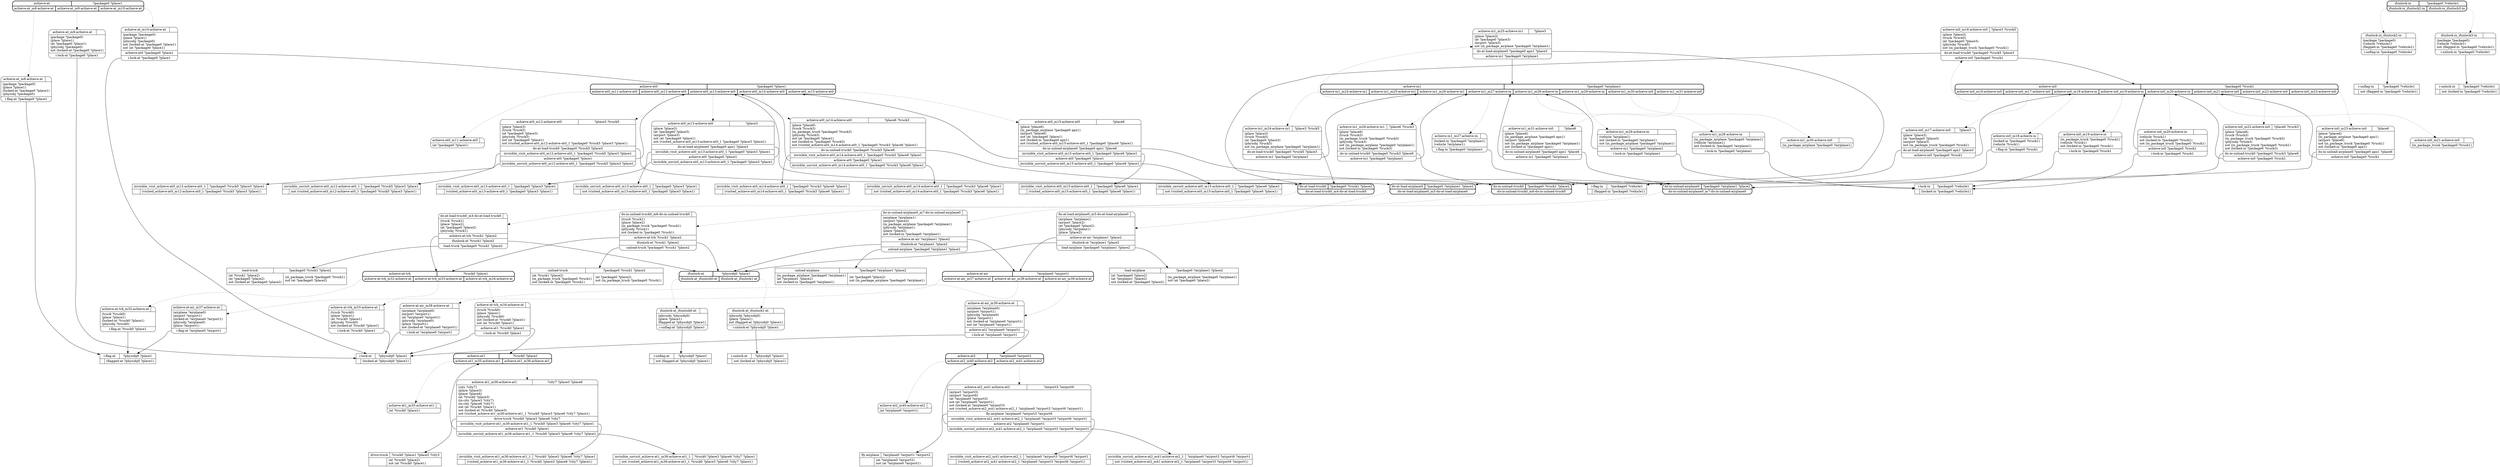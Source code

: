 // Generated by Hype
digraph "logistics" {
  nodesep=1
  ranksep=1
  // Operators
  node [shape=record]
  "load-truck" [
    label="{{\N|?package0 ?truck1 ?place2}|{(at ?truck1 ?place2)\l(at ?package0 ?place2)\lnot (locked-at ?package0 ?place2)\l|(in_package_truck ?package0 ?truck1)\lnot (at ?package0 ?place2)\l}}"
  ]
  "load-airplane" [
    label="{{\N|?package0 ?airplane1 ?place2}|{(at ?package0 ?place2)\l(at ?airplane1 ?place2)\lnot (locked-at ?package0 ?place2)\l|(in_package_airplane ?package0 ?airplane1)\lnot (at ?package0 ?place2)\l}}"
  ]
  "unload-truck" [
    label="{{\N|?package0 ?truck1 ?place2}|{(at ?truck1 ?place2)\l(in_package_truck ?package0 ?truck1)\lnot (locked-in ?package0 ?truck1)\l|(at ?package0 ?place2)\lnot (in_package_truck ?package0 ?truck1)\l}}"
  ]
  "unload-airplane" [
    label="{{\N|?package0 ?airplane1 ?place2}|{(in_package_airplane ?package0 ?airplane1)\l(at ?airplane1 ?place2)\lnot (locked-in ?package0 ?airplane1)\l|(at ?package0 ?place2)\lnot (in_package_airplane ?package0 ?airplane1)\l}}"
  ]
  "drive-truck" [
    label="{{\N|?truck0 ?place1 ?place2 ?city3}|{|(at ?truck0 ?place2)\lnot (at ?truck0 ?place1)\l}}"
  ]
  "fly-airplane" [
    label="{{\N|?airplane0 ?airport1 ?airport2}|{|(at ?airplane0 ?airport2)\lnot (at ?airplane0 ?airport1)\l}}"
  ]
  "i-lock-at" [
    label="{{\N|?physobj0 ?place1}|{|(locked-at ?physobj0 ?place1)\l}}"
  ]
  "i-unlock-at" [
    label="{{\N|?physobj0 ?place1}|{|not (locked-at ?physobj0 ?place1)\l}}"
  ]
  "i-flag-at" [
    label="{{\N|?physobj0 ?place1}|{|(flagged-at ?physobj0 ?place1)\l}}"
  ]
  "i-unflag-at" [
    label="{{\N|?physobj0 ?place1}|{|not (flagged-at ?physobj0 ?place1)\l}}"
  ]
  "i-lock-in" [
    label="{{\N|?package0 ?vehicle1}|{|(locked-in ?package0 ?vehicle1)\l}}"
  ]
  "i-unlock-in" [
    label="{{\N|?package0 ?vehicle1}|{|not (locked-in ?package0 ?vehicle1)\l}}"
  ]
  "i-flag-in" [
    label="{{\N|?package0 ?vehicle1}|{|(flagged-in ?package0 ?vehicle1)\l}}"
  ]
  "i-unflag-in" [
    label="{{\N|?package0 ?vehicle1}|{|not (flagged-in ?package0 ?vehicle1)\l}}"
  ]
  "invisible_visit_achieve-at1_m36-achieve-at1_1" [
    label="{{\N|?truck0 ?place3 ?place6 ?city7 ?place1}|{|(visited_achieve-at1_m36-achieve-at1_1 ?truck0 ?place3 ?place6 ?city7 ?place1)\l}}"
  ]
  "invisible_unvisit_achieve-at1_m36-achieve-at1_1" [
    label="{{\N|?truck0 ?place3 ?place6 ?city7 ?place1}|{|not (visited_achieve-at1_m36-achieve-at1_1 ?truck0 ?place3 ?place6 ?city7 ?place1)\l}}"
  ]
  "invisible_visit_achieve-at0_m12-achieve-at0_1" [
    label="{{\N|?package0 ?truck5 ?place3 ?place1}|{|(visited_achieve-at0_m12-achieve-at0_1 ?package0 ?truck5 ?place3 ?place1)\l}}"
  ]
  "invisible_unvisit_achieve-at0_m12-achieve-at0_1" [
    label="{{\N|?package0 ?truck5 ?place3 ?place1}|{|not (visited_achieve-at0_m12-achieve-at0_1 ?package0 ?truck5 ?place3 ?place1)\l}}"
  ]
  "invisible_visit_achieve-at2_m41-achieve-at2_1" [
    label="{{\N|?airplane0 ?airport3 ?airport6 ?airport1}|{|(visited_achieve-at2_m41-achieve-at2_1 ?airplane0 ?airport3 ?airport6 ?airport1)\l}}"
  ]
  "invisible_unvisit_achieve-at2_m41-achieve-at2_1" [
    label="{{\N|?airplane0 ?airport3 ?airport6 ?airport1}|{|not (visited_achieve-at2_m41-achieve-at2_1 ?airplane0 ?airport3 ?airport6 ?airport1)\l}}"
  ]
  "invisible_visit_achieve-at0_m13-achieve-at0_1" [
    label="{{\N|?package0 ?place3 ?place1}|{|(visited_achieve-at0_m13-achieve-at0_1 ?package0 ?place3 ?place1)\l}}"
  ]
  "invisible_unvisit_achieve-at0_m13-achieve-at0_1" [
    label="{{\N|?package0 ?place3 ?place1}|{|not (visited_achieve-at0_m13-achieve-at0_1 ?package0 ?place3 ?place1)\l}}"
  ]
  "invisible_visit_achieve-at0_m14-achieve-at0_1" [
    label="{{\N|?package0 ?truck3 ?place6 ?place1}|{|(visited_achieve-at0_m14-achieve-at0_1 ?package0 ?truck3 ?place6 ?place1)\l}}"
  ]
  "invisible_unvisit_achieve-at0_m14-achieve-at0_1" [
    label="{{\N|?package0 ?truck3 ?place6 ?place1}|{|not (visited_achieve-at0_m14-achieve-at0_1 ?package0 ?truck3 ?place6 ?place1)\l}}"
  ]
  "invisible_visit_achieve-at0_m15-achieve-at0_1" [
    label="{{\N|?package0 ?place6 ?place1}|{|(visited_achieve-at0_m15-achieve-at0_1 ?package0 ?place6 ?place1)\l}}"
  ]
  "invisible_unvisit_achieve-at0_m15-achieve-at0_1" [
    label="{{\N|?package0 ?place6 ?place1}|{|not (visited_achieve-at0_m15-achieve-at0_1 ?package0 ?place6 ?place1)\l}}"
  ]
  // Methods
  node [shape=Mrecord]
  "ifunlock-at" [
    style=bold
    label="{{\N|?physobj0 ?place1}|{<0>ifunlock-at_ifunlock0-at|<1>ifunlock-at_ifunlock1-at}}"
  ]
  "ifunlock-at_ifunlock0-at" [
    label="{{\N|}|(physobj ?physobj0)\l(place ?place1)\l(flagged-at ?physobj0 ?place1)\l|<0>i-unflag-at ?physobj0 ?place1}"
  ]
  "ifunlock-at":0 -> "ifunlock-at_ifunlock0-at" [style=dotted]
  "ifunlock-at_ifunlock0-at":0 -> "i-unflag-at"
  "ifunlock-at_ifunlock1-at" [
    label="{{\N|}|(physobj ?physobj0)\l(place ?place1)\lnot (flagged-at ?physobj0 ?place1)\l|<0>i-unlock-at ?physobj0 ?place1}"
  ]
  "ifunlock-at":1 -> "ifunlock-at_ifunlock1-at" [style=dotted]
  "ifunlock-at_ifunlock1-at":0 -> "i-unlock-at"
  "ifunlock-in" [
    style=bold
    label="{{\N|?package0 ?vehicle1}|{<0>ifunlock-in_ifunlock2-in|<1>ifunlock-in_ifunlock3-in}}"
  ]
  "ifunlock-in_ifunlock2-in" [
    label="{{\N|}|(package ?package0)\l(vehicle ?vehicle1)\l(flagged-in ?package0 ?vehicle1)\l|<0>i-unflag-in ?package0 ?vehicle1}"
  ]
  "ifunlock-in":0 -> "ifunlock-in_ifunlock2-in" [style=dotted]
  "ifunlock-in_ifunlock2-in":0 -> "i-unflag-in"
  "ifunlock-in_ifunlock3-in" [
    label="{{\N|}|(package ?package0)\l(vehicle ?vehicle1)\lnot (flagged-in ?package0 ?vehicle1)\l|<0>i-unlock-in ?package0 ?vehicle1}"
  ]
  "ifunlock-in":1 -> "ifunlock-in_ifunlock3-in" [style=dotted]
  "ifunlock-in_ifunlock3-in":0 -> "i-unlock-in"
  "do-at-load-truck0" [
    style=bold
    label="{{\N|?package0 ?truck1 ?place2}|{<0>do-at-load-truck0_m4-do-at-load-truck0}}"
  ]
  "do-at-load-truck0_m4-do-at-load-truck0" [
    label="{{\N|}|(truck ?truck1)\l(place ?place2)\l(at ?package0 ?place2)\l(physobj ?truck1)\l|<0>achieve-at-trk ?truck1 ?place2|<1>ifunlock-at ?truck1 ?place2|<2>load-truck ?package0 ?truck1 ?place2}"
  ]
  "do-at-load-truck0":0 -> "do-at-load-truck0_m4-do-at-load-truck0" [style=dotted]
  "do-at-load-truck0_m4-do-at-load-truck0":0 -> "achieve-at-trk"
  "do-at-load-truck0_m4-do-at-load-truck0":1 -> "ifunlock-at"
  "do-at-load-truck0_m4-do-at-load-truck0":2 -> "load-truck"
  "do-at-load-airplane0" [
    style=bold
    label="{{\N|?package0 ?airplane1 ?place2}|{<0>do-at-load-airplane0_m5-do-at-load-airplane0}}"
  ]
  "do-at-load-airplane0_m5-do-at-load-airplane0" [
    label="{{\N|}|(airplane ?airplane1)\l(airport ?place2)\l(at ?package0 ?place2)\l(physobj ?airplane1)\l(place ?place2)\l|<0>achieve-at-air ?airplane1 ?place2|<1>ifunlock-at ?airplane1 ?place2|<2>load-airplane ?package0 ?airplane1 ?place2}"
  ]
  "do-at-load-airplane0":0 -> "do-at-load-airplane0_m5-do-at-load-airplane0" [style=dotted]
  "do-at-load-airplane0_m5-do-at-load-airplane0":0 -> "achieve-at-air"
  "do-at-load-airplane0_m5-do-at-load-airplane0":1 -> "ifunlock-at"
  "do-at-load-airplane0_m5-do-at-load-airplane0":2 -> "load-airplane"
  "do-in-unload-truck0" [
    style=bold
    label="{{\N|?package0 ?truck1 ?place2}|{<0>do-in-unload-truck0_m6-do-in-unload-truck0}}"
  ]
  "do-in-unload-truck0_m6-do-in-unload-truck0" [
    label="{{\N|}|(truck ?truck1)\l(place ?place2)\l(in_package_truck ?package0 ?truck1)\l(physobj ?truck1)\lnot (locked-in ?package0 ?truck1)\l|<0>achieve-at-trk ?truck1 ?place2|<1>ifunlock-at ?truck1 ?place2|<2>unload-truck ?package0 ?truck1 ?place2}"
  ]
  "do-in-unload-truck0":0 -> "do-in-unload-truck0_m6-do-in-unload-truck0" [style=dotted]
  "do-in-unload-truck0_m6-do-in-unload-truck0":0 -> "achieve-at-trk"
  "do-in-unload-truck0_m6-do-in-unload-truck0":1 -> "ifunlock-at"
  "do-in-unload-truck0_m6-do-in-unload-truck0":2 -> "unload-truck"
  "do-in-unload-airplane0" [
    style=bold
    label="{{\N|?package0 ?airplane1 ?place2}|{<0>do-in-unload-airplane0_m7-do-in-unload-airplane0}}"
  ]
  "do-in-unload-airplane0_m7-do-in-unload-airplane0" [
    label="{{\N|}|(airplane ?airplane1)\l(airport ?place2)\l(in_package_airplane ?package0 ?airplane1)\l(physobj ?airplane1)\l(place ?place2)\lnot (locked-in ?package0 ?airplane1)\l|<0>achieve-at-air ?airplane1 ?place2|<1>ifunlock-at ?airplane1 ?place2|<2>unload-airplane ?package0 ?airplane1 ?place2}"
  ]
  "do-in-unload-airplane0":0 -> "do-in-unload-airplane0_m7-do-in-unload-airplane0" [style=dotted]
  "do-in-unload-airplane0_m7-do-in-unload-airplane0":0 -> "achieve-at-air"
  "do-in-unload-airplane0_m7-do-in-unload-airplane0":1 -> "ifunlock-at"
  "do-in-unload-airplane0_m7-do-in-unload-airplane0":2 -> "unload-airplane"
  "achieve-at" [
    style=bold
    label="{{\N|?package0 ?place1}|{<0>achieve-at_m8-achieve-at|<1>achieve-at_m9-achieve-at|<2>achieve-at_m10-achieve-at}}"
  ]
  "achieve-at_m8-achieve-at" [
    label="{{\N|}|(package ?package0)\l(place ?place1)\l(locked-at ?package0 ?place1)\l(physobj ?package0)\l|<0>i-flag-at ?package0 ?place1}"
  ]
  "achieve-at":0 -> "achieve-at_m8-achieve-at" [style=dotted]
  "achieve-at_m8-achieve-at":0 -> "i-flag-at"
  "achieve-at_m9-achieve-at" [
    label="{{\N|}|(package ?package0)\l(place ?place1)\l(at ?package0 ?place1)\l(physobj ?package0)\lnot (locked-at ?package0 ?place1)\l|<0>i-lock-at ?package0 ?place1}"
  ]
  "achieve-at":1 -> "achieve-at_m9-achieve-at" [style=dotted]
  "achieve-at_m9-achieve-at":0 -> "i-lock-at"
  "achieve-at_m10-achieve-at" [
    label="{{\N|}|(package ?package0)\l(place ?place1)\l(physobj ?package0)\lnot (locked-at ?package0 ?place1)\lnot (at ?package0 ?place1)\l|<0>achieve-at0 ?package0 ?place1|<1>i-lock-at ?package0 ?place1}"
  ]
  "achieve-at":2 -> "achieve-at_m10-achieve-at" [style=dotted]
  "achieve-at_m10-achieve-at":0 -> "achieve-at0"
  "achieve-at_m10-achieve-at":1 -> "i-lock-at"
  "achieve-at0" [
    style=bold
    label="{{\N|?package0 ?place1}|{<0>achieve-at0_m11-achieve-at0|<1>achieve-at0_m12-achieve-at0|<2>achieve-at0_m13-achieve-at0|<3>achieve-at0_m14-achieve-at0|<4>achieve-at0_m15-achieve-at0}}"
  ]
  "achieve-at0_m11-achieve-at0" [
    label="{{\N|}|(at ?package0 ?place1)\l}"
  ]
  "achieve-at0":0 -> "achieve-at0_m11-achieve-at0" [style=dotted]
  "achieve-at0_m12-achieve-at0" [
    label="{{\N|?place3 ?truck5}|(place ?place3)\l(truck ?truck5)\l(at ?package0 ?place3)\l(physobj ?truck5)\lnot (at ?package0 ?place1)\lnot (visited_achieve-at0_m12-achieve-at0_1 ?package0 ?truck5 ?place3 ?place1)\l|<0>do-at-load-truck0 ?package0 ?truck5 ?place3|<1>invisible_visit_achieve-at0_m12-achieve-at0_1 ?package0 ?truck5 ?place3 ?place1|<2>achieve-at0 ?package0 ?place1|<3>invisible_unvisit_achieve-at0_m12-achieve-at0_1 ?package0 ?truck5 ?place3 ?place1}"
  ]
  "achieve-at0":1 -> "achieve-at0_m12-achieve-at0" [style=dotted]
  "achieve-at0_m12-achieve-at0":0 -> "do-at-load-truck0"
  "achieve-at0_m12-achieve-at0":1 -> "invisible_visit_achieve-at0_m12-achieve-at0_1"
  "achieve-at0_m12-achieve-at0":2 -> "achieve-at0"
  "achieve-at0_m12-achieve-at0":3 -> "invisible_unvisit_achieve-at0_m12-achieve-at0_1"
  "achieve-at0_m13-achieve-at0" [
    label="{{\N|?place3}|(place ?place3)\l(at ?package0 ?place3)\l(airport ?place3)\lnot (at ?package0 ?place1)\lnot (visited_achieve-at0_m13-achieve-at0_1 ?package0 ?place3 ?place1)\l|<0>do-at-load-airplane0 ?package0 apn1 ?place3|<1>invisible_visit_achieve-at0_m13-achieve-at0_1 ?package0 ?place3 ?place1|<2>achieve-at0 ?package0 ?place1|<3>invisible_unvisit_achieve-at0_m13-achieve-at0_1 ?package0 ?place3 ?place1}"
  ]
  "achieve-at0":2 -> "achieve-at0_m13-achieve-at0" [style=dotted]
  "achieve-at0_m13-achieve-at0":0 -> "do-at-load-airplane0"
  "achieve-at0_m13-achieve-at0":1 -> "invisible_visit_achieve-at0_m13-achieve-at0_1"
  "achieve-at0_m13-achieve-at0":2 -> "achieve-at0"
  "achieve-at0_m13-achieve-at0":3 -> "invisible_unvisit_achieve-at0_m13-achieve-at0_1"
  "achieve-at0_m14-achieve-at0" [
    label="{{\N|?place6 ?truck3}|(place ?place6)\l(truck ?truck3)\l(in_package_truck ?package0 ?truck3)\l(physobj ?truck3)\lnot (at ?package0 ?place1)\lnot (locked-in ?package0 ?truck3)\lnot (visited_achieve-at0_m14-achieve-at0_1 ?package0 ?truck3 ?place6 ?place1)\l|<0>do-in-unload-truck0 ?package0 ?truck3 ?place6|<1>invisible_visit_achieve-at0_m14-achieve-at0_1 ?package0 ?truck3 ?place6 ?place1|<2>achieve-at0 ?package0 ?place1|<3>invisible_unvisit_achieve-at0_m14-achieve-at0_1 ?package0 ?truck3 ?place6 ?place1}"
  ]
  "achieve-at0":3 -> "achieve-at0_m14-achieve-at0" [style=dotted]
  "achieve-at0_m14-achieve-at0":0 -> "do-in-unload-truck0"
  "achieve-at0_m14-achieve-at0":1 -> "invisible_visit_achieve-at0_m14-achieve-at0_1"
  "achieve-at0_m14-achieve-at0":2 -> "achieve-at0"
  "achieve-at0_m14-achieve-at0":3 -> "invisible_unvisit_achieve-at0_m14-achieve-at0_1"
  "achieve-at0_m15-achieve-at0" [
    label="{{\N|?place6}|(place ?place6)\l(in_package_airplane ?package0 apn1)\l(airport ?place6)\lnot (at ?package0 ?place1)\lnot (locked-in ?package0 apn1)\lnot (visited_achieve-at0_m15-achieve-at0_1 ?package0 ?place6 ?place1)\l|<0>do-in-unload-airplane0 ?package0 apn1 ?place6|<1>invisible_visit_achieve-at0_m15-achieve-at0_1 ?package0 ?place6 ?place1|<2>achieve-at0 ?package0 ?place1|<3>invisible_unvisit_achieve-at0_m15-achieve-at0_1 ?package0 ?place6 ?place1}"
  ]
  "achieve-at0":4 -> "achieve-at0_m15-achieve-at0" [style=dotted]
  "achieve-at0_m15-achieve-at0":0 -> "do-in-unload-airplane0"
  "achieve-at0_m15-achieve-at0":1 -> "invisible_visit_achieve-at0_m15-achieve-at0_1"
  "achieve-at0_m15-achieve-at0":2 -> "achieve-at0"
  "achieve-at0_m15-achieve-at0":3 -> "invisible_unvisit_achieve-at0_m15-achieve-at0_1"
  "achieve-in0" [
    style=bold
    label="{{\N|?package0 ?truck1}|{<0>achieve-in0_m16-achieve-in0|<1>achieve-in0_m17-achieve-in0|<2>achieve-in0_m18-achieve-in|<3>achieve-in0_m19-achieve-in|<4>achieve-in0_m20-achieve-in|<5>achieve-in0_m21-achieve-in0|<6>achieve-in0_m22-achieve-in0|<7>achieve-in0_m23-achieve-in0}}"
  ]
  "achieve-in0_m16-achieve-in0" [
    label="{{\N|?place3 ?truck5}|(place ?place3)\l(truck ?truck5)\l(at ?package0 ?place3)\l(physobj ?truck5)\lnot (in_package_truck ?package0 ?truck1)\l|<0>do-at-load-truck0 ?package0 ?truck5 ?place3|<1>achieve-in0 ?package0 ?truck1}"
  ]
  "achieve-in0":0 -> "achieve-in0_m16-achieve-in0" [style=dotted]
  "achieve-in0_m16-achieve-in0":0 -> "do-at-load-truck0"
  "achieve-in0_m16-achieve-in0":1 -> "achieve-in0"
  "achieve-in0_m17-achieve-in0" [
    label="{{\N|?place3}|(place ?place3)\l(at ?package0 ?place3)\l(airport ?place3)\lnot (in_package_truck ?package0 ?truck1)\l|<0>do-at-load-airplane0 ?package0 apn1 ?place3|<1>achieve-in0 ?package0 ?truck1}"
  ]
  "achieve-in0":1 -> "achieve-in0_m17-achieve-in0" [style=dotted]
  "achieve-in0_m17-achieve-in0":0 -> "do-at-load-airplane0"
  "achieve-in0_m17-achieve-in0":1 -> "achieve-in0"
  "achieve-in0_m18-achieve-in" [
    label="{{\N|}|(locked-in ?package0 ?truck1)\l(vehicle ?truck1)\l|<0>i-flag-in ?package0 ?truck1}"
  ]
  "achieve-in0":2 -> "achieve-in0_m18-achieve-in" [style=dotted]
  "achieve-in0_m18-achieve-in":0 -> "i-flag-in"
  "achieve-in0_m19-achieve-in" [
    label="{{\N|}|(in_package_truck ?package0 ?truck1)\l(vehicle ?truck1)\lnot (locked-in ?package0 ?truck1)\l|<0>i-lock-in ?package0 ?truck1}"
  ]
  "achieve-in0":3 -> "achieve-in0_m19-achieve-in" [style=dotted]
  "achieve-in0_m19-achieve-in":0 -> "i-lock-in"
  "achieve-in0_m20-achieve-in" [
    label="{{\N|}|(vehicle ?truck1)\lnot (locked-in ?package0 ?truck1)\lnot (in_package_truck ?package0 ?truck1)\l|<0>achieve-in0 ?package0 ?truck1|<1>i-lock-in ?package0 ?truck1}"
  ]
  "achieve-in0":4 -> "achieve-in0_m20-achieve-in" [style=dotted]
  "achieve-in0_m20-achieve-in":0 -> "achieve-in0"
  "achieve-in0_m20-achieve-in":1 -> "i-lock-in"
  "achieve-in0_m21-achieve-in0" [
    label="{{\N|}|(in_package_truck ?package0 ?truck1)\l}"
  ]
  "achieve-in0":5 -> "achieve-in0_m21-achieve-in0" [style=dotted]
  "achieve-in0_m22-achieve-in0" [
    label="{{\N|?place6 ?truck3}|(place ?place6)\l(truck ?truck3)\l(in_package_truck ?package0 ?truck3)\l(physobj ?truck3)\lnot (in_package_truck ?package0 ?truck1)\lnot (locked-in ?package0 ?truck3)\l|<0>do-in-unload-truck0 ?package0 ?truck3 ?place6|<1>achieve-in0 ?package0 ?truck1}"
  ]
  "achieve-in0":6 -> "achieve-in0_m22-achieve-in0" [style=dotted]
  "achieve-in0_m22-achieve-in0":0 -> "do-in-unload-truck0"
  "achieve-in0_m22-achieve-in0":1 -> "achieve-in0"
  "achieve-in0_m23-achieve-in0" [
    label="{{\N|?place6}|(place ?place6)\l(in_package_airplane ?package0 apn1)\l(airport ?place6)\lnot (in_package_truck ?package0 ?truck1)\lnot (locked-in ?package0 apn1)\l|<0>do-in-unload-airplane0 ?package0 apn1 ?place6|<1>achieve-in0 ?package0 ?truck1}"
  ]
  "achieve-in0":7 -> "achieve-in0_m23-achieve-in0" [style=dotted]
  "achieve-in0_m23-achieve-in0":0 -> "do-in-unload-airplane0"
  "achieve-in0_m23-achieve-in0":1 -> "achieve-in0"
  "achieve-in1" [
    style=bold
    label="{{\N|?package0 ?airplane1}|{<0>achieve-in1_m24-achieve-in1|<1>achieve-in1_m25-achieve-in1|<2>achieve-in1_m26-achieve-in1|<3>achieve-in1_m27-achieve-in|<4>achieve-in1_m28-achieve-in|<5>achieve-in1_m29-achieve-in|<6>achieve-in1_m30-achieve-in0|<7>achieve-in1_m31-achieve-in0}}"
  ]
  "achieve-in1_m24-achieve-in1" [
    label="{{\N|?place3 ?truck5}|(place ?place3)\l(truck ?truck5)\l(at ?package0 ?place3)\l(physobj ?truck5)\lnot (in_package_airplane ?package0 ?airplane1)\l|<0>do-at-load-truck0 ?package0 ?truck5 ?place3|<1>achieve-in1 ?package0 ?airplane1}"
  ]
  "achieve-in1":0 -> "achieve-in1_m24-achieve-in1" [style=dotted]
  "achieve-in1_m24-achieve-in1":0 -> "do-at-load-truck0"
  "achieve-in1_m24-achieve-in1":1 -> "achieve-in1"
  "achieve-in1_m25-achieve-in1" [
    label="{{\N|?place3}|(place ?place3)\l(at ?package0 ?place3)\l(airport ?place3)\lnot (in_package_airplane ?package0 ?airplane1)\l|<0>do-at-load-airplane0 ?package0 apn1 ?place3|<1>achieve-in1 ?package0 ?airplane1}"
  ]
  "achieve-in1":1 -> "achieve-in1_m25-achieve-in1" [style=dotted]
  "achieve-in1_m25-achieve-in1":0 -> "do-at-load-airplane0"
  "achieve-in1_m25-achieve-in1":1 -> "achieve-in1"
  "achieve-in1_m26-achieve-in1" [
    label="{{\N|?place6 ?truck3}|(place ?place6)\l(truck ?truck3)\l(in_package_truck ?package0 ?truck3)\l(physobj ?truck3)\lnot (in_package_airplane ?package0 ?airplane1)\lnot (locked-in ?package0 ?truck3)\l|<0>do-in-unload-truck0 ?package0 ?truck3 ?place6|<1>achieve-in1 ?package0 ?airplane1}"
  ]
  "achieve-in1":2 -> "achieve-in1_m26-achieve-in1" [style=dotted]
  "achieve-in1_m26-achieve-in1":0 -> "do-in-unload-truck0"
  "achieve-in1_m26-achieve-in1":1 -> "achieve-in1"
  "achieve-in1_m27-achieve-in" [
    label="{{\N|}|(locked-in ?package0 ?airplane1)\l(vehicle ?airplane1)\l|<0>i-flag-in ?package0 ?airplane1}"
  ]
  "achieve-in1":3 -> "achieve-in1_m27-achieve-in" [style=dotted]
  "achieve-in1_m27-achieve-in":0 -> "i-flag-in"
  "achieve-in1_m28-achieve-in" [
    label="{{\N|}|(in_package_airplane ?package0 ?airplane1)\l(vehicle ?airplane1)\lnot (locked-in ?package0 ?airplane1)\l|<0>i-lock-in ?package0 ?airplane1}"
  ]
  "achieve-in1":4 -> "achieve-in1_m28-achieve-in" [style=dotted]
  "achieve-in1_m28-achieve-in":0 -> "i-lock-in"
  "achieve-in1_m29-achieve-in" [
    label="{{\N|}|(vehicle ?airplane1)\lnot (locked-in ?package0 ?airplane1)\lnot (in_package_airplane ?package0 ?airplane1)\l|<0>achieve-in1 ?package0 ?airplane1|<1>i-lock-in ?package0 ?airplane1}"
  ]
  "achieve-in1":5 -> "achieve-in1_m29-achieve-in" [style=dotted]
  "achieve-in1_m29-achieve-in":0 -> "achieve-in1"
  "achieve-in1_m29-achieve-in":1 -> "i-lock-in"
  "achieve-in1_m30-achieve-in0" [
    label="{{\N|}|(in_package_airplane ?package0 ?airplane1)\l}"
  ]
  "achieve-in1":6 -> "achieve-in1_m30-achieve-in0" [style=dotted]
  "achieve-in1_m31-achieve-in0" [
    label="{{\N|?place6}|(place ?place6)\l(in_package_airplane ?package0 apn1)\l(airport ?place6)\lnot (in_package_airplane ?package0 ?airplane1)\lnot (locked-in ?package0 apn1)\l|<0>do-in-unload-airplane0 ?package0 apn1 ?place6|<1>achieve-in1 ?package0 ?airplane1}"
  ]
  "achieve-in1":7 -> "achieve-in1_m31-achieve-in0" [style=dotted]
  "achieve-in1_m31-achieve-in0":0 -> "do-in-unload-airplane0"
  "achieve-in1_m31-achieve-in0":1 -> "achieve-in1"
  "achieve-at-trk" [
    style=bold
    label="{{\N|?truck0 ?place1}|{<0>achieve-at-trk_m32-achieve-at|<1>achieve-at-trk_m33-achieve-at|<2>achieve-at-trk_m34-achieve-at}}"
  ]
  "achieve-at-trk_m32-achieve-at" [
    label="{{\N|}|(truck ?truck0)\l(place ?place1)\l(locked-at ?truck0 ?place1)\l(physobj ?truck0)\l|<0>i-flag-at ?truck0 ?place1}"
  ]
  "achieve-at-trk":0 -> "achieve-at-trk_m32-achieve-at" [style=dotted]
  "achieve-at-trk_m32-achieve-at":0 -> "i-flag-at"
  "achieve-at-trk_m33-achieve-at" [
    label="{{\N|}|(truck ?truck0)\l(place ?place1)\l(at ?truck0 ?place1)\l(physobj ?truck0)\lnot (locked-at ?truck0 ?place1)\l|<0>i-lock-at ?truck0 ?place1}"
  ]
  "achieve-at-trk":1 -> "achieve-at-trk_m33-achieve-at" [style=dotted]
  "achieve-at-trk_m33-achieve-at":0 -> "i-lock-at"
  "achieve-at-trk_m34-achieve-at" [
    label="{{\N|}|(truck ?truck0)\l(place ?place1)\l(physobj ?truck0)\lnot (locked-at ?truck0 ?place1)\lnot (at ?truck0 ?place1)\l|<0>achieve-at1 ?truck0 ?place1|<1>i-lock-at ?truck0 ?place1}"
  ]
  "achieve-at-trk":2 -> "achieve-at-trk_m34-achieve-at" [style=dotted]
  "achieve-at-trk_m34-achieve-at":0 -> "achieve-at1"
  "achieve-at-trk_m34-achieve-at":1 -> "i-lock-at"
  "achieve-at1" [
    style=bold
    label="{{\N|?truck0 ?place1}|{<0>achieve-at1_m35-achieve-at1|<1>achieve-at1_m36-achieve-at1}}"
  ]
  "achieve-at1_m35-achieve-at1" [
    label="{{\N|}|(at ?truck0 ?place1)\l}"
  ]
  "achieve-at1":0 -> "achieve-at1_m35-achieve-at1" [style=dotted]
  "achieve-at1_m36-achieve-at1" [
    label="{{\N|?city7 ?place3 ?place6}|(city ?city7)\l(place ?place3)\l(place ?place6)\l(at ?truck0 ?place3)\l(in-city ?place3 ?city7)\l(in-city ?place6 ?city7)\lnot (at ?truck0 ?place1)\lnot (locked-at ?truck0 ?place3)\lnot (visited_achieve-at1_m36-achieve-at1_1 ?truck0 ?place3 ?place6 ?city7 ?place1)\l|<0>drive-truck ?truck0 ?place3 ?place6 ?city7|<1>invisible_visit_achieve-at1_m36-achieve-at1_1 ?truck0 ?place3 ?place6 ?city7 ?place1|<2>achieve-at1 ?truck0 ?place1|<3>invisible_unvisit_achieve-at1_m36-achieve-at1_1 ?truck0 ?place3 ?place6 ?city7 ?place1}"
  ]
  "achieve-at1":1 -> "achieve-at1_m36-achieve-at1" [style=dotted]
  "achieve-at1_m36-achieve-at1":0 -> "drive-truck"
  "achieve-at1_m36-achieve-at1":1 -> "invisible_visit_achieve-at1_m36-achieve-at1_1"
  "achieve-at1_m36-achieve-at1":2 -> "achieve-at1"
  "achieve-at1_m36-achieve-at1":3 -> "invisible_unvisit_achieve-at1_m36-achieve-at1_1"
  "achieve-at-air" [
    style=bold
    label="{{\N|?airplane0 ?airport1}|{<0>achieve-at-air_m37-achieve-at|<1>achieve-at-air_m38-achieve-at|<2>achieve-at-air_m39-achieve-at}}"
  ]
  "achieve-at-air_m37-achieve-at" [
    label="{{\N|}|(airplane ?airplane0)\l(airport ?airport1)\l(locked-at ?airplane0 ?airport1)\l(physobj ?airplane0)\l(place ?airport1)\l|<0>i-flag-at ?airplane0 ?airport1}"
  ]
  "achieve-at-air":0 -> "achieve-at-air_m37-achieve-at" [style=dotted]
  "achieve-at-air_m37-achieve-at":0 -> "i-flag-at"
  "achieve-at-air_m38-achieve-at" [
    label="{{\N|}|(airplane ?airplane0)\l(airport ?airport1)\l(at ?airplane0 ?airport1)\l(physobj ?airplane0)\l(place ?airport1)\lnot (locked-at ?airplane0 ?airport1)\l|<0>i-lock-at ?airplane0 ?airport1}"
  ]
  "achieve-at-air":1 -> "achieve-at-air_m38-achieve-at" [style=dotted]
  "achieve-at-air_m38-achieve-at":0 -> "i-lock-at"
  "achieve-at-air_m39-achieve-at" [
    label="{{\N|}|(airplane ?airplane0)\l(airport ?airport1)\l(physobj ?airplane0)\l(place ?airport1)\lnot (locked-at ?airplane0 ?airport1)\lnot (at ?airplane0 ?airport1)\l|<0>achieve-at2 ?airplane0 ?airport1|<1>i-lock-at ?airplane0 ?airport1}"
  ]
  "achieve-at-air":2 -> "achieve-at-air_m39-achieve-at" [style=dotted]
  "achieve-at-air_m39-achieve-at":0 -> "achieve-at2"
  "achieve-at-air_m39-achieve-at":1 -> "i-lock-at"
  "achieve-at2" [
    style=bold
    label="{{\N|?airplane0 ?airport1}|{<0>achieve-at2_m40-achieve-at2|<1>achieve-at2_m41-achieve-at2}}"
  ]
  "achieve-at2_m40-achieve-at2" [
    label="{{\N|}|(at ?airplane0 ?airport1)\l}"
  ]
  "achieve-at2":0 -> "achieve-at2_m40-achieve-at2" [style=dotted]
  "achieve-at2_m41-achieve-at2" [
    label="{{\N|?airport3 ?airport6}|(airport ?airport3)\l(airport ?airport6)\l(at ?airplane0 ?airport3)\lnot (at ?airplane0 ?airport1)\lnot (locked-at ?airplane0 ?airport3)\lnot (visited_achieve-at2_m41-achieve-at2_1 ?airplane0 ?airport3 ?airport6 ?airport1)\l|<0>fly-airplane ?airplane0 ?airport3 ?airport6|<1>invisible_visit_achieve-at2_m41-achieve-at2_1 ?airplane0 ?airport3 ?airport6 ?airport1|<2>achieve-at2 ?airplane0 ?airport1|<3>invisible_unvisit_achieve-at2_m41-achieve-at2_1 ?airplane0 ?airport3 ?airport6 ?airport1}"
  ]
  "achieve-at2":1 -> "achieve-at2_m41-achieve-at2" [style=dotted]
  "achieve-at2_m41-achieve-at2":0 -> "fly-airplane"
  "achieve-at2_m41-achieve-at2":1 -> "invisible_visit_achieve-at2_m41-achieve-at2_1"
  "achieve-at2_m41-achieve-at2":2 -> "achieve-at2"
  "achieve-at2_m41-achieve-at2":3 -> "invisible_unvisit_achieve-at2_m41-achieve-at2_1"
}